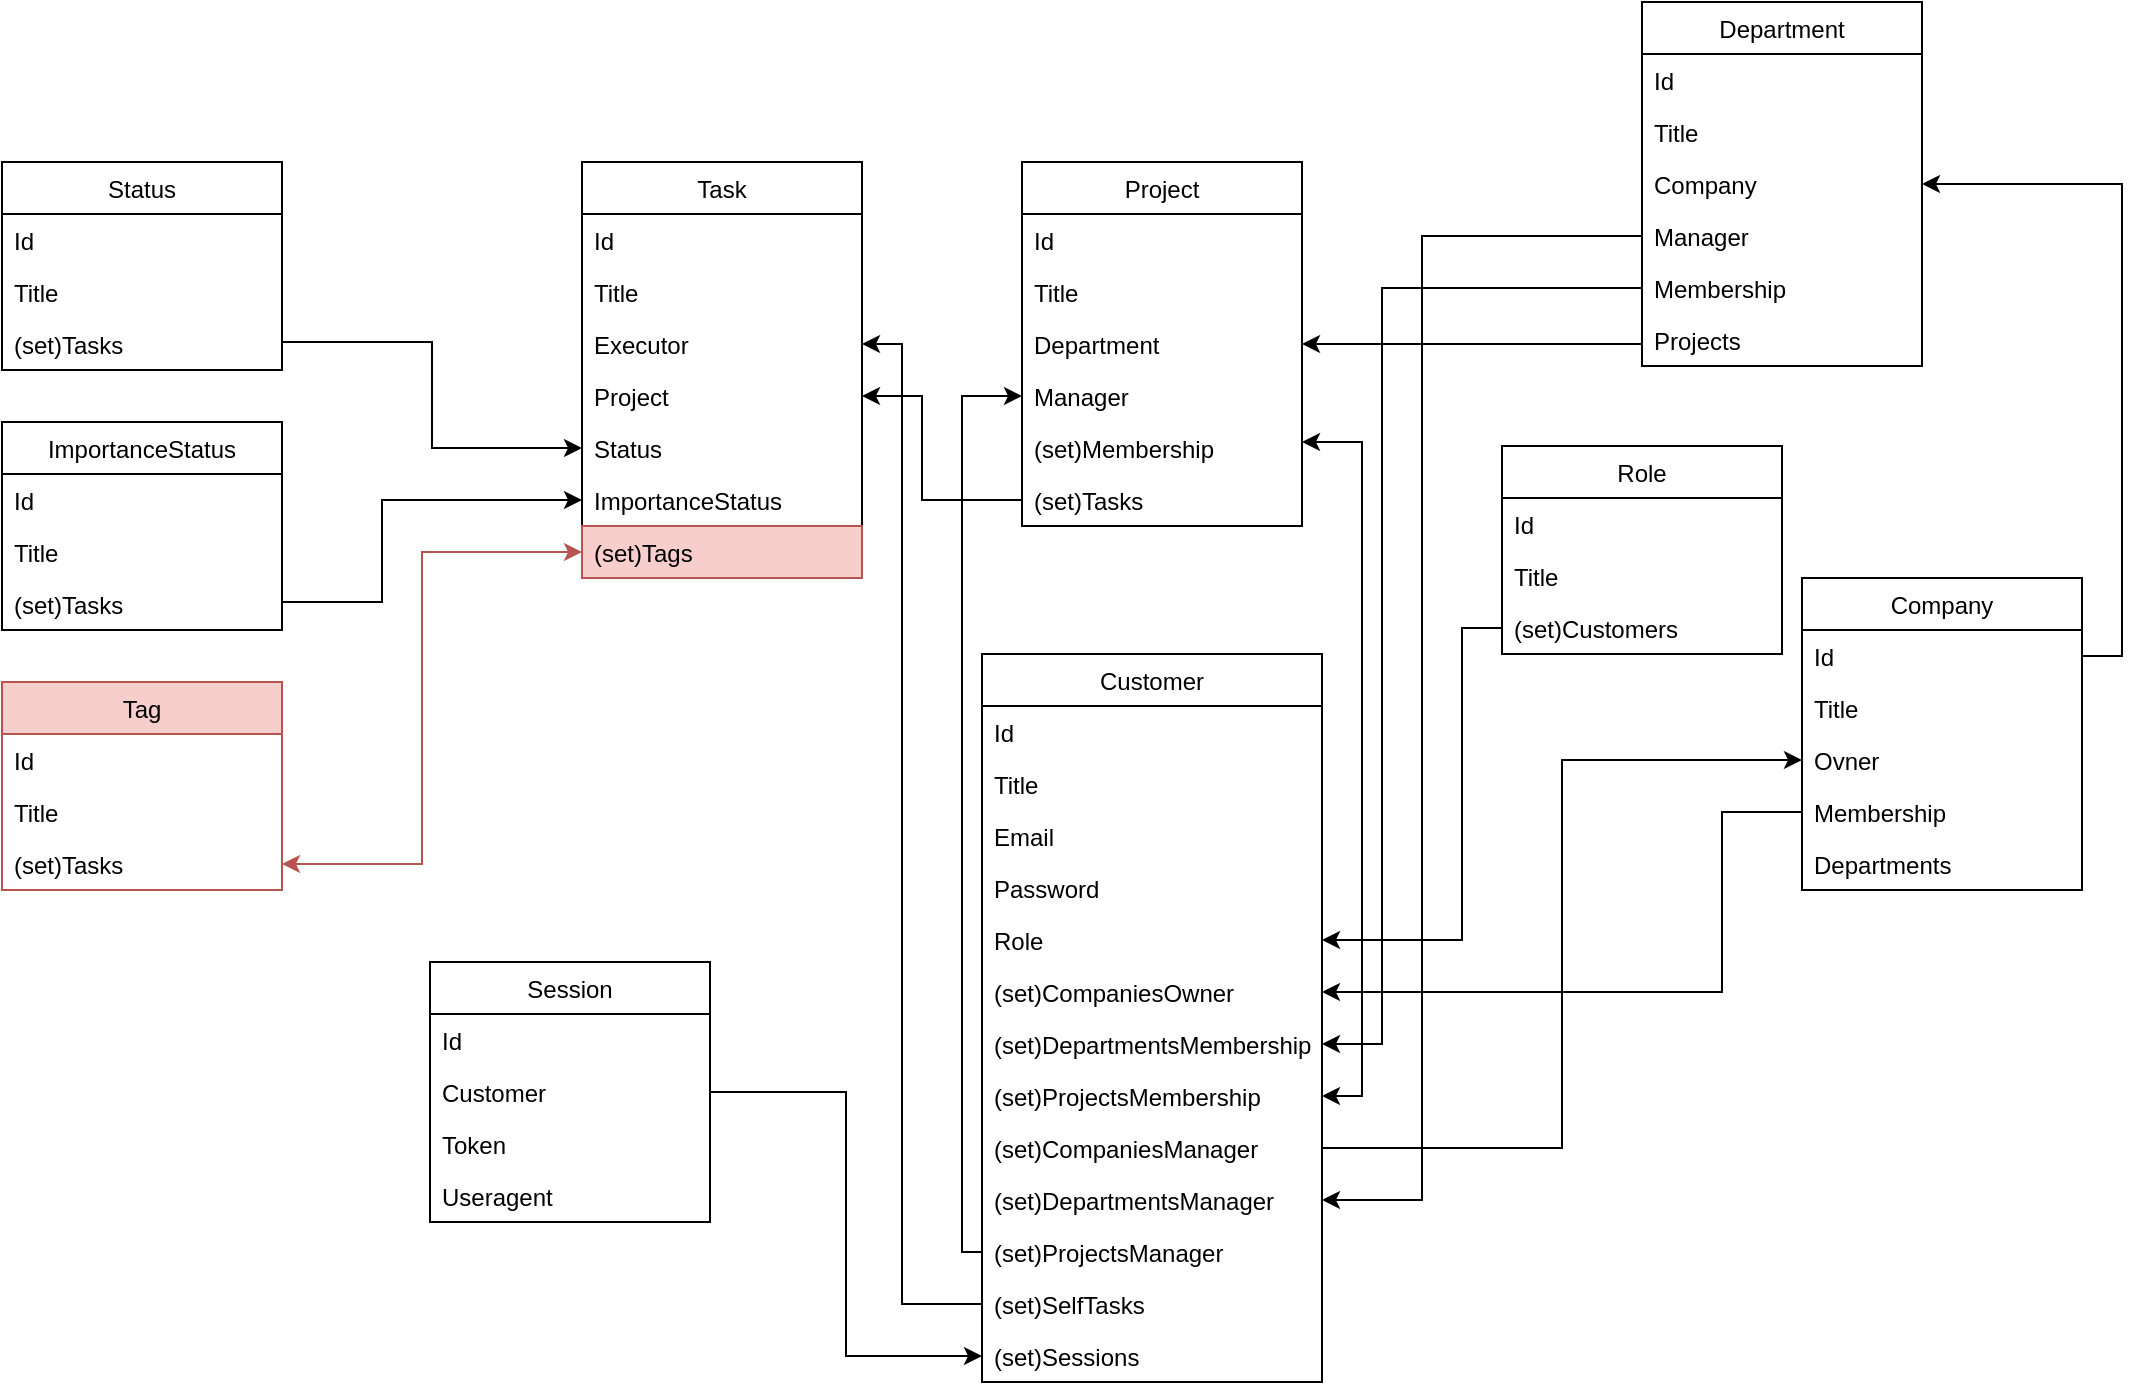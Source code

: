 <mxfile version="15.7.3" type="device"><diagram id="pXhknG-CYIsCcogRlOFN" name="Page-1"><mxGraphModel dx="1185" dy="635" grid="1" gridSize="10" guides="1" tooltips="1" connect="1" arrows="1" fold="1" page="1" pageScale="1" pageWidth="827" pageHeight="1169" math="0" shadow="0"><root><mxCell id="0"/><mxCell id="1" parent="0"/><mxCell id="Vlk85p0k4M2uuo660-_L-24" value="Status" style="swimlane;fontStyle=0;childLayout=stackLayout;horizontal=1;startSize=26;fillColor=none;horizontalStack=0;resizeParent=1;resizeParentMax=0;resizeLast=0;collapsible=1;marginBottom=0;" parent="1" vertex="1"><mxGeometry x="200" y="200" width="140" height="104" as="geometry"/></mxCell><mxCell id="Vlk85p0k4M2uuo660-_L-25" value="Id" style="text;strokeColor=none;fillColor=none;align=left;verticalAlign=top;spacingLeft=4;spacingRight=4;overflow=hidden;rotatable=0;points=[[0,0.5],[1,0.5]];portConstraint=eastwest;" parent="Vlk85p0k4M2uuo660-_L-24" vertex="1"><mxGeometry y="26" width="140" height="26" as="geometry"/></mxCell><mxCell id="Vlk85p0k4M2uuo660-_L-26" value="Title" style="text;strokeColor=none;fillColor=none;align=left;verticalAlign=top;spacingLeft=4;spacingRight=4;overflow=hidden;rotatable=0;points=[[0,0.5],[1,0.5]];portConstraint=eastwest;" parent="Vlk85p0k4M2uuo660-_L-24" vertex="1"><mxGeometry y="52" width="140" height="26" as="geometry"/></mxCell><mxCell id="Vlk85p0k4M2uuo660-_L-27" value="(set)Tasks" style="text;strokeColor=none;fillColor=none;align=left;verticalAlign=top;spacingLeft=4;spacingRight=4;overflow=hidden;rotatable=0;points=[[0,0.5],[1,0.5]];portConstraint=eastwest;" parent="Vlk85p0k4M2uuo660-_L-24" vertex="1"><mxGeometry y="78" width="140" height="26" as="geometry"/></mxCell><mxCell id="Vlk85p0k4M2uuo660-_L-30" value="ImportanceStatus" style="swimlane;fontStyle=0;childLayout=stackLayout;horizontal=1;startSize=26;fillColor=none;horizontalStack=0;resizeParent=1;resizeParentMax=0;resizeLast=0;collapsible=1;marginBottom=0;" parent="1" vertex="1"><mxGeometry x="200" y="330" width="140" height="104" as="geometry"/></mxCell><mxCell id="Vlk85p0k4M2uuo660-_L-31" value="Id" style="text;strokeColor=none;fillColor=none;align=left;verticalAlign=top;spacingLeft=4;spacingRight=4;overflow=hidden;rotatable=0;points=[[0,0.5],[1,0.5]];portConstraint=eastwest;" parent="Vlk85p0k4M2uuo660-_L-30" vertex="1"><mxGeometry y="26" width="140" height="26" as="geometry"/></mxCell><mxCell id="Vlk85p0k4M2uuo660-_L-32" value="Title" style="text;strokeColor=none;fillColor=none;align=left;verticalAlign=top;spacingLeft=4;spacingRight=4;overflow=hidden;rotatable=0;points=[[0,0.5],[1,0.5]];portConstraint=eastwest;" parent="Vlk85p0k4M2uuo660-_L-30" vertex="1"><mxGeometry y="52" width="140" height="26" as="geometry"/></mxCell><mxCell id="Vlk85p0k4M2uuo660-_L-33" value="(set)Tasks" style="text;strokeColor=none;fillColor=none;align=left;verticalAlign=top;spacingLeft=4;spacingRight=4;overflow=hidden;rotatable=0;points=[[0,0.5],[1,0.5]];portConstraint=eastwest;" parent="Vlk85p0k4M2uuo660-_L-30" vertex="1"><mxGeometry y="78" width="140" height="26" as="geometry"/></mxCell><mxCell id="Vlk85p0k4M2uuo660-_L-34" value="Task" style="swimlane;fontStyle=0;childLayout=stackLayout;horizontal=1;startSize=26;fillColor=none;horizontalStack=0;resizeParent=1;resizeParentMax=0;resizeLast=0;collapsible=1;marginBottom=0;" parent="1" vertex="1"><mxGeometry x="490" y="200" width="140" height="208" as="geometry"/></mxCell><mxCell id="Vlk85p0k4M2uuo660-_L-35" value="Id" style="text;strokeColor=none;fillColor=none;align=left;verticalAlign=top;spacingLeft=4;spacingRight=4;overflow=hidden;rotatable=0;points=[[0,0.5],[1,0.5]];portConstraint=eastwest;" parent="Vlk85p0k4M2uuo660-_L-34" vertex="1"><mxGeometry y="26" width="140" height="26" as="geometry"/></mxCell><mxCell id="Vlk85p0k4M2uuo660-_L-36" value="Title" style="text;strokeColor=none;fillColor=none;align=left;verticalAlign=top;spacingLeft=4;spacingRight=4;overflow=hidden;rotatable=0;points=[[0,0.5],[1,0.5]];portConstraint=eastwest;" parent="Vlk85p0k4M2uuo660-_L-34" vertex="1"><mxGeometry y="52" width="140" height="26" as="geometry"/></mxCell><mxCell id="Vlk85p0k4M2uuo660-_L-89" value="Executor" style="text;strokeColor=none;fillColor=none;align=left;verticalAlign=top;spacingLeft=4;spacingRight=4;overflow=hidden;rotatable=0;points=[[0,0.5],[1,0.5]];portConstraint=eastwest;" parent="Vlk85p0k4M2uuo660-_L-34" vertex="1"><mxGeometry y="78" width="140" height="26" as="geometry"/></mxCell><mxCell id="Vlk85p0k4M2uuo660-_L-39" value="Project" style="text;strokeColor=none;fillColor=none;align=left;verticalAlign=top;spacingLeft=4;spacingRight=4;overflow=hidden;rotatable=0;points=[[0,0.5],[1,0.5]];portConstraint=eastwest;" parent="Vlk85p0k4M2uuo660-_L-34" vertex="1"><mxGeometry y="104" width="140" height="26" as="geometry"/></mxCell><mxCell id="Vlk85p0k4M2uuo660-_L-38" value="Status" style="text;strokeColor=none;fillColor=none;align=left;verticalAlign=top;spacingLeft=4;spacingRight=4;overflow=hidden;rotatable=0;points=[[0,0.5],[1,0.5]];portConstraint=eastwest;" parent="Vlk85p0k4M2uuo660-_L-34" vertex="1"><mxGeometry y="130" width="140" height="26" as="geometry"/></mxCell><mxCell id="Vlk85p0k4M2uuo660-_L-37" value="ImportanceStatus" style="text;strokeColor=none;fillColor=none;align=left;verticalAlign=top;spacingLeft=4;spacingRight=4;overflow=hidden;rotatable=0;points=[[0,0.5],[1,0.5]];portConstraint=eastwest;" parent="Vlk85p0k4M2uuo660-_L-34" vertex="1"><mxGeometry y="156" width="140" height="26" as="geometry"/></mxCell><mxCell id="Vlk85p0k4M2uuo660-_L-42" value="(set)Tags" style="text;strokeColor=#b85450;fillColor=#f8cecc;align=left;verticalAlign=top;spacingLeft=4;spacingRight=4;overflow=hidden;rotatable=0;points=[[0,0.5],[1,0.5]];portConstraint=eastwest;" parent="Vlk85p0k4M2uuo660-_L-34" vertex="1"><mxGeometry y="182" width="140" height="26" as="geometry"/></mxCell><mxCell id="Vlk85p0k4M2uuo660-_L-40" style="edgeStyle=orthogonalEdgeStyle;rounded=0;orthogonalLoop=1;jettySize=auto;html=1;exitX=1;exitY=0.5;exitDx=0;exitDy=0;" parent="1" source="Vlk85p0k4M2uuo660-_L-25" target="Vlk85p0k4M2uuo660-_L-38" edge="1"><mxGeometry relative="1" as="geometry"><Array as="points"><mxPoint x="340" y="290"/><mxPoint x="415" y="290"/><mxPoint x="415" y="343"/></Array></mxGeometry></mxCell><mxCell id="Vlk85p0k4M2uuo660-_L-41" style="edgeStyle=orthogonalEdgeStyle;rounded=0;orthogonalLoop=1;jettySize=auto;html=1;exitX=1;exitY=0.5;exitDx=0;exitDy=0;" parent="1" source="Vlk85p0k4M2uuo660-_L-31" target="Vlk85p0k4M2uuo660-_L-37" edge="1"><mxGeometry relative="1" as="geometry"><Array as="points"><mxPoint x="340" y="420"/><mxPoint x="390" y="420"/><mxPoint x="390" y="369"/></Array></mxGeometry></mxCell><mxCell id="Vlk85p0k4M2uuo660-_L-43" value="Tag" style="swimlane;fontStyle=0;childLayout=stackLayout;horizontal=1;startSize=26;fillColor=#f8cecc;horizontalStack=0;resizeParent=1;resizeParentMax=0;resizeLast=0;collapsible=1;marginBottom=0;strokeColor=#b85450;" parent="1" vertex="1"><mxGeometry x="200" y="460" width="140" height="104" as="geometry"/></mxCell><mxCell id="Vlk85p0k4M2uuo660-_L-44" value="Id" style="text;strokeColor=none;fillColor=none;align=left;verticalAlign=top;spacingLeft=4;spacingRight=4;overflow=hidden;rotatable=0;points=[[0,0.5],[1,0.5]];portConstraint=eastwest;" parent="Vlk85p0k4M2uuo660-_L-43" vertex="1"><mxGeometry y="26" width="140" height="26" as="geometry"/></mxCell><mxCell id="Vlk85p0k4M2uuo660-_L-45" value="Title" style="text;strokeColor=none;fillColor=none;align=left;verticalAlign=top;spacingLeft=4;spacingRight=4;overflow=hidden;rotatable=0;points=[[0,0.5],[1,0.5]];portConstraint=eastwest;" parent="Vlk85p0k4M2uuo660-_L-43" vertex="1"><mxGeometry y="52" width="140" height="26" as="geometry"/></mxCell><mxCell id="Vlk85p0k4M2uuo660-_L-46" value="(set)Tasks" style="text;strokeColor=none;fillColor=none;align=left;verticalAlign=top;spacingLeft=4;spacingRight=4;overflow=hidden;rotatable=0;points=[[0,0.5],[1,0.5]];portConstraint=eastwest;" parent="Vlk85p0k4M2uuo660-_L-43" vertex="1"><mxGeometry y="78" width="140" height="26" as="geometry"/></mxCell><mxCell id="Vlk85p0k4M2uuo660-_L-49" value="Project" style="swimlane;fontStyle=0;childLayout=stackLayout;horizontal=1;startSize=26;fillColor=none;horizontalStack=0;resizeParent=1;resizeParentMax=0;resizeLast=0;collapsible=1;marginBottom=0;" parent="1" vertex="1"><mxGeometry x="710" y="200" width="140" height="182" as="geometry"/></mxCell><mxCell id="Vlk85p0k4M2uuo660-_L-50" value="Id" style="text;strokeColor=none;fillColor=none;align=left;verticalAlign=top;spacingLeft=4;spacingRight=4;overflow=hidden;rotatable=0;points=[[0,0.5],[1,0.5]];portConstraint=eastwest;" parent="Vlk85p0k4M2uuo660-_L-49" vertex="1"><mxGeometry y="26" width="140" height="26" as="geometry"/></mxCell><mxCell id="Vlk85p0k4M2uuo660-_L-51" value="Title" style="text;strokeColor=none;fillColor=none;align=left;verticalAlign=top;spacingLeft=4;spacingRight=4;overflow=hidden;rotatable=0;points=[[0,0.5],[1,0.5]];portConstraint=eastwest;" parent="Vlk85p0k4M2uuo660-_L-49" vertex="1"><mxGeometry y="52" width="140" height="26" as="geometry"/></mxCell><mxCell id="Vlk85p0k4M2uuo660-_L-53" value="Department" style="text;strokeColor=none;fillColor=none;align=left;verticalAlign=top;spacingLeft=4;spacingRight=4;overflow=hidden;rotatable=0;points=[[0,0.5],[1,0.5]];portConstraint=eastwest;" parent="Vlk85p0k4M2uuo660-_L-49" vertex="1"><mxGeometry y="78" width="140" height="26" as="geometry"/></mxCell><mxCell id="Vlk85p0k4M2uuo660-_L-121" value="Manager" style="text;strokeColor=none;fillColor=none;align=left;verticalAlign=top;spacingLeft=4;spacingRight=4;overflow=hidden;rotatable=0;points=[[0,0.5],[1,0.5]];portConstraint=eastwest;" parent="Vlk85p0k4M2uuo660-_L-49" vertex="1"><mxGeometry y="104" width="140" height="26" as="geometry"/></mxCell><mxCell id="Vlk85p0k4M2uuo660-_L-97" value="(set)Membership" style="text;strokeColor=none;fillColor=none;align=left;verticalAlign=top;spacingLeft=4;spacingRight=4;overflow=hidden;rotatable=0;points=[[0,0.5],[1,0.5]];portConstraint=eastwest;" parent="Vlk85p0k4M2uuo660-_L-49" vertex="1"><mxGeometry y="130" width="140" height="26" as="geometry"/></mxCell><mxCell id="Vlk85p0k4M2uuo660-_L-52" value="(set)Tasks" style="text;strokeColor=none;fillColor=none;align=left;verticalAlign=top;spacingLeft=4;spacingRight=4;overflow=hidden;rotatable=0;points=[[0,0.5],[1,0.5]];portConstraint=eastwest;" parent="Vlk85p0k4M2uuo660-_L-49" vertex="1"><mxGeometry y="156" width="140" height="26" as="geometry"/></mxCell><mxCell id="Vlk85p0k4M2uuo660-_L-56" style="edgeStyle=orthogonalEdgeStyle;rounded=0;orthogonalLoop=1;jettySize=auto;html=1;entryX=1;entryY=0.5;entryDx=0;entryDy=0;startArrow=none;startFill=0;" parent="1" source="Vlk85p0k4M2uuo660-_L-52" target="Vlk85p0k4M2uuo660-_L-39" edge="1"><mxGeometry relative="1" as="geometry"><Array as="points"><mxPoint x="660" y="369"/><mxPoint x="660" y="317"/></Array></mxGeometry></mxCell><mxCell id="Vlk85p0k4M2uuo660-_L-57" value="Department" style="swimlane;fontStyle=0;childLayout=stackLayout;horizontal=1;startSize=26;fillColor=none;horizontalStack=0;resizeParent=1;resizeParentMax=0;resizeLast=0;collapsible=1;marginBottom=0;" parent="1" vertex="1"><mxGeometry x="1020" y="120" width="140" height="182" as="geometry"/></mxCell><mxCell id="Vlk85p0k4M2uuo660-_L-58" value="Id" style="text;strokeColor=none;fillColor=none;align=left;verticalAlign=top;spacingLeft=4;spacingRight=4;overflow=hidden;rotatable=0;points=[[0,0.5],[1,0.5]];portConstraint=eastwest;" parent="Vlk85p0k4M2uuo660-_L-57" vertex="1"><mxGeometry y="26" width="140" height="26" as="geometry"/></mxCell><mxCell id="Vlk85p0k4M2uuo660-_L-59" value="Title" style="text;strokeColor=none;fillColor=none;align=left;verticalAlign=top;spacingLeft=4;spacingRight=4;overflow=hidden;rotatable=0;points=[[0,0.5],[1,0.5]];portConstraint=eastwest;" parent="Vlk85p0k4M2uuo660-_L-57" vertex="1"><mxGeometry y="52" width="140" height="26" as="geometry"/></mxCell><mxCell id="Vlk85p0k4M2uuo660-_L-61" value="Company&#10;" style="text;strokeColor=none;fillColor=none;align=left;verticalAlign=top;spacingLeft=4;spacingRight=4;overflow=hidden;rotatable=0;points=[[0,0.5],[1,0.5]];portConstraint=eastwest;" parent="Vlk85p0k4M2uuo660-_L-57" vertex="1"><mxGeometry y="78" width="140" height="26" as="geometry"/></mxCell><mxCell id="Vlk85p0k4M2uuo660-_L-120" value="Manager" style="text;strokeColor=none;fillColor=none;align=left;verticalAlign=top;spacingLeft=4;spacingRight=4;overflow=hidden;rotatable=0;points=[[0,0.5],[1,0.5]];portConstraint=eastwest;" parent="Vlk85p0k4M2uuo660-_L-57" vertex="1"><mxGeometry y="104" width="140" height="26" as="geometry"/></mxCell><mxCell id="Vlk85p0k4M2uuo660-_L-103" value="Membership" style="text;strokeColor=none;fillColor=none;align=left;verticalAlign=top;spacingLeft=4;spacingRight=4;overflow=hidden;rotatable=0;points=[[0,0.5],[1,0.5]];portConstraint=eastwest;" parent="Vlk85p0k4M2uuo660-_L-57" vertex="1"><mxGeometry y="130" width="140" height="26" as="geometry"/></mxCell><mxCell id="Vlk85p0k4M2uuo660-_L-62" value="Projects" style="text;strokeColor=none;fillColor=none;align=left;verticalAlign=top;spacingLeft=4;spacingRight=4;overflow=hidden;rotatable=0;points=[[0,0.5],[1,0.5]];portConstraint=eastwest;" parent="Vlk85p0k4M2uuo660-_L-57" vertex="1"><mxGeometry y="156" width="140" height="26" as="geometry"/></mxCell><mxCell id="Vlk85p0k4M2uuo660-_L-63" style="edgeStyle=orthogonalEdgeStyle;rounded=0;orthogonalLoop=1;jettySize=auto;html=1;entryX=1;entryY=0.5;entryDx=0;entryDy=0;startArrow=none;startFill=0;exitX=0;exitY=0.5;exitDx=0;exitDy=0;" parent="1" source="Vlk85p0k4M2uuo660-_L-62" target="Vlk85p0k4M2uuo660-_L-53" edge="1"><mxGeometry relative="1" as="geometry"><Array as="points"><mxPoint x="1020" y="291"/></Array></mxGeometry></mxCell><mxCell id="Vlk85p0k4M2uuo660-_L-64" value="Company" style="swimlane;fontStyle=0;childLayout=stackLayout;horizontal=1;startSize=26;fillColor=none;horizontalStack=0;resizeParent=1;resizeParentMax=0;resizeLast=0;collapsible=1;marginBottom=0;" parent="1" vertex="1"><mxGeometry x="1100" y="408" width="140" height="156" as="geometry"><mxRectangle x="1100" y="408" width="80" height="26" as="alternateBounds"/></mxGeometry></mxCell><mxCell id="Vlk85p0k4M2uuo660-_L-65" value="Id" style="text;strokeColor=none;fillColor=none;align=left;verticalAlign=top;spacingLeft=4;spacingRight=4;overflow=hidden;rotatable=0;points=[[0,0.5],[1,0.5]];portConstraint=eastwest;" parent="Vlk85p0k4M2uuo660-_L-64" vertex="1"><mxGeometry y="26" width="140" height="26" as="geometry"/></mxCell><mxCell id="Vlk85p0k4M2uuo660-_L-66" value="Title" style="text;strokeColor=none;fillColor=none;align=left;verticalAlign=top;spacingLeft=4;spacingRight=4;overflow=hidden;rotatable=0;points=[[0,0.5],[1,0.5]];portConstraint=eastwest;" parent="Vlk85p0k4M2uuo660-_L-64" vertex="1"><mxGeometry y="52" width="140" height="26" as="geometry"/></mxCell><mxCell id="Vlk85p0k4M2uuo660-_L-117" value="Ovner" style="text;strokeColor=none;fillColor=none;align=left;verticalAlign=top;spacingLeft=4;spacingRight=4;overflow=hidden;rotatable=0;points=[[0,0.5],[1,0.5]];portConstraint=eastwest;" parent="Vlk85p0k4M2uuo660-_L-64" vertex="1"><mxGeometry y="78" width="140" height="26" as="geometry"/></mxCell><mxCell id="Vlk85p0k4M2uuo660-_L-114" value="Membership" style="text;strokeColor=none;fillColor=none;align=left;verticalAlign=top;spacingLeft=4;spacingRight=4;overflow=hidden;rotatable=0;points=[[0,0.5],[1,0.5]];portConstraint=eastwest;" parent="Vlk85p0k4M2uuo660-_L-64" vertex="1"><mxGeometry y="104" width="140" height="26" as="geometry"/></mxCell><mxCell id="Vlk85p0k4M2uuo660-_L-67" value="Departments" style="text;strokeColor=none;fillColor=none;align=left;verticalAlign=top;spacingLeft=4;spacingRight=4;overflow=hidden;rotatable=0;points=[[0,0.5],[1,0.5]];portConstraint=eastwest;" parent="Vlk85p0k4M2uuo660-_L-64" vertex="1"><mxGeometry y="130" width="140" height="26" as="geometry"/></mxCell><mxCell id="Vlk85p0k4M2uuo660-_L-69" style="edgeStyle=orthogonalEdgeStyle;rounded=0;orthogonalLoop=1;jettySize=auto;html=1;entryX=1;entryY=0.5;entryDx=0;entryDy=0;startArrow=none;startFill=0;exitX=1;exitY=0.5;exitDx=0;exitDy=0;" parent="1" source="Vlk85p0k4M2uuo660-_L-65" target="Vlk85p0k4M2uuo660-_L-61" edge="1"><mxGeometry relative="1" as="geometry"/></mxCell><mxCell id="Vlk85p0k4M2uuo660-_L-70" value="Customer" style="swimlane;fontStyle=0;childLayout=stackLayout;horizontal=1;startSize=26;fillColor=none;horizontalStack=0;resizeParent=1;resizeParentMax=0;resizeLast=0;collapsible=1;marginBottom=0;" parent="1" vertex="1"><mxGeometry x="690" y="446" width="170" height="364" as="geometry"/></mxCell><mxCell id="Vlk85p0k4M2uuo660-_L-71" value="Id" style="text;strokeColor=none;fillColor=none;align=left;verticalAlign=top;spacingLeft=4;spacingRight=4;overflow=hidden;rotatable=0;points=[[0,0.5],[1,0.5]];portConstraint=eastwest;" parent="Vlk85p0k4M2uuo660-_L-70" vertex="1"><mxGeometry y="26" width="170" height="26" as="geometry"/></mxCell><mxCell id="Vlk85p0k4M2uuo660-_L-72" value="Title" style="text;strokeColor=none;fillColor=none;align=left;verticalAlign=top;spacingLeft=4;spacingRight=4;overflow=hidden;rotatable=0;points=[[0,0.5],[1,0.5]];portConstraint=eastwest;" parent="Vlk85p0k4M2uuo660-_L-70" vertex="1"><mxGeometry y="52" width="170" height="26" as="geometry"/></mxCell><mxCell id="Vlk85p0k4M2uuo660-_L-74" value="Email" style="text;strokeColor=none;fillColor=none;align=left;verticalAlign=top;spacingLeft=4;spacingRight=4;overflow=hidden;rotatable=0;points=[[0,0.5],[1,0.5]];portConstraint=eastwest;" parent="Vlk85p0k4M2uuo660-_L-70" vertex="1"><mxGeometry y="78" width="170" height="26" as="geometry"/></mxCell><mxCell id="Vlk85p0k4M2uuo660-_L-80" value="Password" style="text;strokeColor=none;fillColor=none;align=left;verticalAlign=top;spacingLeft=4;spacingRight=4;overflow=hidden;rotatable=0;points=[[0,0.5],[1,0.5]];portConstraint=eastwest;" parent="Vlk85p0k4M2uuo660-_L-70" vertex="1"><mxGeometry y="104" width="170" height="26" as="geometry"/></mxCell><mxCell id="Vlk85p0k4M2uuo660-_L-73" value="Role" style="text;strokeColor=none;fillColor=none;align=left;verticalAlign=top;spacingLeft=4;spacingRight=4;overflow=hidden;rotatable=0;points=[[0,0.5],[1,0.5]];portConstraint=eastwest;" parent="Vlk85p0k4M2uuo660-_L-70" vertex="1"><mxGeometry y="130" width="170" height="26" as="geometry"/></mxCell><mxCell id="Vlk85p0k4M2uuo660-_L-115" value="(set)CompaniesOwner" style="text;strokeColor=none;fillColor=none;align=left;verticalAlign=top;spacingLeft=4;spacingRight=4;overflow=hidden;rotatable=0;points=[[0,0.5],[1,0.5]];portConstraint=eastwest;" parent="Vlk85p0k4M2uuo660-_L-70" vertex="1"><mxGeometry y="156" width="170" height="26" as="geometry"/></mxCell><mxCell id="Vlk85p0k4M2uuo660-_L-112" value="(set)DepartmentsMembership&#10;" style="text;strokeColor=none;fillColor=none;align=left;verticalAlign=top;spacingLeft=4;spacingRight=4;overflow=hidden;rotatable=0;points=[[0,0.5],[1,0.5]];portConstraint=eastwest;" parent="Vlk85p0k4M2uuo660-_L-70" vertex="1"><mxGeometry y="182" width="170" height="26" as="geometry"/></mxCell><mxCell id="Vlk85p0k4M2uuo660-_L-99" value="(set)ProjectsMembership" style="text;strokeColor=none;fillColor=none;align=left;verticalAlign=top;spacingLeft=4;spacingRight=4;overflow=hidden;rotatable=0;points=[[0,0.5],[1,0.5]];portConstraint=eastwest;" parent="Vlk85p0k4M2uuo660-_L-70" vertex="1"><mxGeometry y="208" width="170" height="26" as="geometry"/></mxCell><mxCell id="x86ioAjXjO465xT02pkE-4" value="(set)CompaniesManager" style="text;strokeColor=none;fillColor=none;align=left;verticalAlign=top;spacingLeft=4;spacingRight=4;overflow=hidden;rotatable=0;points=[[0,0.5],[1,0.5]];portConstraint=eastwest;" parent="Vlk85p0k4M2uuo660-_L-70" vertex="1"><mxGeometry y="234" width="170" height="26" as="geometry"/></mxCell><mxCell id="x86ioAjXjO465xT02pkE-5" value="(set)DepartmentsManager" style="text;strokeColor=none;fillColor=none;align=left;verticalAlign=top;spacingLeft=4;spacingRight=4;overflow=hidden;rotatable=0;points=[[0,0.5],[1,0.5]];portConstraint=eastwest;" parent="Vlk85p0k4M2uuo660-_L-70" vertex="1"><mxGeometry y="260" width="170" height="26" as="geometry"/></mxCell><mxCell id="x86ioAjXjO465xT02pkE-2" value="(set)ProjectsManager" style="text;strokeColor=none;fillColor=none;align=left;verticalAlign=top;spacingLeft=4;spacingRight=4;overflow=hidden;rotatable=0;points=[[0,0.5],[1,0.5]];portConstraint=eastwest;" parent="Vlk85p0k4M2uuo660-_L-70" vertex="1"><mxGeometry y="286" width="170" height="26" as="geometry"/></mxCell><mxCell id="Vlk85p0k4M2uuo660-_L-93" value="(set)SelfTasks" style="text;strokeColor=none;fillColor=none;align=left;verticalAlign=top;spacingLeft=4;spacingRight=4;overflow=hidden;rotatable=0;points=[[0,0.5],[1,0.5]];portConstraint=eastwest;" parent="Vlk85p0k4M2uuo660-_L-70" vertex="1"><mxGeometry y="312" width="170" height="26" as="geometry"/></mxCell><mxCell id="GzlynWEmAMxDtv5fkrQu-7" value="(set)Sessions" style="text;strokeColor=none;fillColor=none;align=left;verticalAlign=top;spacingLeft=4;spacingRight=4;overflow=hidden;rotatable=0;points=[[0,0.5],[1,0.5]];portConstraint=eastwest;" vertex="1" parent="Vlk85p0k4M2uuo660-_L-70"><mxGeometry y="338" width="170" height="26" as="geometry"/></mxCell><mxCell id="Vlk85p0k4M2uuo660-_L-81" value="Role" style="swimlane;fontStyle=0;childLayout=stackLayout;horizontal=1;startSize=26;fillColor=none;horizontalStack=0;resizeParent=1;resizeParentMax=0;resizeLast=0;collapsible=1;marginBottom=0;" parent="1" vertex="1"><mxGeometry x="950" y="342" width="140" height="104" as="geometry"/></mxCell><mxCell id="Vlk85p0k4M2uuo660-_L-82" value="Id" style="text;strokeColor=none;fillColor=none;align=left;verticalAlign=top;spacingLeft=4;spacingRight=4;overflow=hidden;rotatable=0;points=[[0,0.5],[1,0.5]];portConstraint=eastwest;" parent="Vlk85p0k4M2uuo660-_L-81" vertex="1"><mxGeometry y="26" width="140" height="26" as="geometry"/></mxCell><mxCell id="Vlk85p0k4M2uuo660-_L-83" value="Title" style="text;strokeColor=none;fillColor=none;align=left;verticalAlign=top;spacingLeft=4;spacingRight=4;overflow=hidden;rotatable=0;points=[[0,0.5],[1,0.5]];portConstraint=eastwest;" parent="Vlk85p0k4M2uuo660-_L-81" vertex="1"><mxGeometry y="52" width="140" height="26" as="geometry"/></mxCell><mxCell id="Vlk85p0k4M2uuo660-_L-84" value="(set)Customers" style="text;strokeColor=none;fillColor=none;align=left;verticalAlign=top;spacingLeft=4;spacingRight=4;overflow=hidden;rotatable=0;points=[[0,0.5],[1,0.5]];portConstraint=eastwest;" parent="Vlk85p0k4M2uuo660-_L-81" vertex="1"><mxGeometry y="78" width="140" height="26" as="geometry"/></mxCell><mxCell id="Vlk85p0k4M2uuo660-_L-87" style="edgeStyle=orthogonalEdgeStyle;rounded=0;orthogonalLoop=1;jettySize=auto;html=1;startArrow=none;startFill=0;" parent="1" source="Vlk85p0k4M2uuo660-_L-84" target="Vlk85p0k4M2uuo660-_L-73" edge="1"><mxGeometry relative="1" as="geometry"><Array as="points"><mxPoint x="930" y="433"/><mxPoint x="930" y="589"/></Array></mxGeometry></mxCell><mxCell id="Vlk85p0k4M2uuo660-_L-90" style="edgeStyle=orthogonalEdgeStyle;rounded=0;orthogonalLoop=1;jettySize=auto;html=1;startArrow=classic;startFill=1;fillColor=#f8cecc;strokeColor=#b85450;" parent="1" source="Vlk85p0k4M2uuo660-_L-46" target="Vlk85p0k4M2uuo660-_L-42" edge="1"><mxGeometry relative="1" as="geometry"><Array as="points"><mxPoint x="410" y="551"/><mxPoint x="410" y="395"/></Array></mxGeometry></mxCell><mxCell id="Vlk85p0k4M2uuo660-_L-101" style="edgeStyle=orthogonalEdgeStyle;rounded=0;orthogonalLoop=1;jettySize=auto;html=1;startArrow=none;startFill=0;" parent="1" source="Vlk85p0k4M2uuo660-_L-93" target="Vlk85p0k4M2uuo660-_L-89" edge="1"><mxGeometry relative="1" as="geometry"><Array as="points"><mxPoint x="650" y="771"/><mxPoint x="650" y="291"/></Array></mxGeometry></mxCell><mxCell id="Vlk85p0k4M2uuo660-_L-102" style="edgeStyle=orthogonalEdgeStyle;rounded=0;orthogonalLoop=1;jettySize=auto;html=1;startArrow=classic;startFill=1;entryX=1;entryY=0.5;entryDx=0;entryDy=0;" parent="1" source="Vlk85p0k4M2uuo660-_L-97" target="Vlk85p0k4M2uuo660-_L-99" edge="1"><mxGeometry relative="1" as="geometry"><Array as="points"><mxPoint x="880" y="340"/><mxPoint x="880" y="667"/></Array></mxGeometry></mxCell><mxCell id="Vlk85p0k4M2uuo660-_L-113" style="edgeStyle=orthogonalEdgeStyle;rounded=0;orthogonalLoop=1;jettySize=auto;html=1;exitX=0;exitY=0.5;exitDx=0;exitDy=0;startArrow=none;startFill=0;" parent="1" source="Vlk85p0k4M2uuo660-_L-103" target="Vlk85p0k4M2uuo660-_L-112" edge="1"><mxGeometry relative="1" as="geometry"><mxPoint x="910" y="641" as="targetPoint"/><Array as="points"><mxPoint x="890" y="263"/><mxPoint x="890" y="641"/></Array></mxGeometry></mxCell><mxCell id="Vlk85p0k4M2uuo660-_L-116" style="edgeStyle=orthogonalEdgeStyle;rounded=0;orthogonalLoop=1;jettySize=auto;html=1;entryX=1;entryY=0.5;entryDx=0;entryDy=0;startArrow=none;startFill=0;" parent="1" source="Vlk85p0k4M2uuo660-_L-114" target="Vlk85p0k4M2uuo660-_L-115" edge="1"><mxGeometry relative="1" as="geometry"><Array as="points"><mxPoint x="1060" y="525"/><mxPoint x="1060" y="615"/></Array></mxGeometry></mxCell><mxCell id="Vlk85p0k4M2uuo660-_L-119" style="edgeStyle=orthogonalEdgeStyle;rounded=0;orthogonalLoop=1;jettySize=auto;html=1;startArrow=none;startFill=0;" parent="1" source="x86ioAjXjO465xT02pkE-4" target="Vlk85p0k4M2uuo660-_L-117" edge="1"><mxGeometry relative="1" as="geometry"/></mxCell><mxCell id="Vlk85p0k4M2uuo660-_L-122" style="edgeStyle=orthogonalEdgeStyle;rounded=0;orthogonalLoop=1;jettySize=auto;html=1;startArrow=none;startFill=0;entryX=0;entryY=0.5;entryDx=0;entryDy=0;" parent="1" source="x86ioAjXjO465xT02pkE-2" target="Vlk85p0k4M2uuo660-_L-121" edge="1"><mxGeometry relative="1" as="geometry"><Array as="points"><mxPoint x="680" y="745"/><mxPoint x="680" y="317"/></Array></mxGeometry></mxCell><mxCell id="x86ioAjXjO465xT02pkE-8" style="edgeStyle=orthogonalEdgeStyle;rounded=0;orthogonalLoop=1;jettySize=auto;html=1;" parent="1" source="Vlk85p0k4M2uuo660-_L-120" target="x86ioAjXjO465xT02pkE-5" edge="1"><mxGeometry relative="1" as="geometry"><Array as="points"><mxPoint x="910" y="237"/><mxPoint x="910" y="719"/></Array></mxGeometry></mxCell><mxCell id="GzlynWEmAMxDtv5fkrQu-2" value="Session" style="swimlane;fontStyle=0;childLayout=stackLayout;horizontal=1;startSize=26;fillColor=none;horizontalStack=0;resizeParent=1;resizeParentMax=0;resizeLast=0;collapsible=1;marginBottom=0;" vertex="1" parent="1"><mxGeometry x="414" y="600" width="140" height="130" as="geometry"/></mxCell><mxCell id="GzlynWEmAMxDtv5fkrQu-3" value="Id" style="text;strokeColor=none;fillColor=none;align=left;verticalAlign=top;spacingLeft=4;spacingRight=4;overflow=hidden;rotatable=0;points=[[0,0.5],[1,0.5]];portConstraint=eastwest;" vertex="1" parent="GzlynWEmAMxDtv5fkrQu-2"><mxGeometry y="26" width="140" height="26" as="geometry"/></mxCell><mxCell id="GzlynWEmAMxDtv5fkrQu-5" value="Customer" style="text;strokeColor=none;fillColor=none;align=left;verticalAlign=top;spacingLeft=4;spacingRight=4;overflow=hidden;rotatable=0;points=[[0,0.5],[1,0.5]];portConstraint=eastwest;" vertex="1" parent="GzlynWEmAMxDtv5fkrQu-2"><mxGeometry y="52" width="140" height="26" as="geometry"/></mxCell><mxCell id="GzlynWEmAMxDtv5fkrQu-4" value="Token" style="text;strokeColor=none;fillColor=none;align=left;verticalAlign=top;spacingLeft=4;spacingRight=4;overflow=hidden;rotatable=0;points=[[0,0.5],[1,0.5]];portConstraint=eastwest;" vertex="1" parent="GzlynWEmAMxDtv5fkrQu-2"><mxGeometry y="78" width="140" height="26" as="geometry"/></mxCell><mxCell id="GzlynWEmAMxDtv5fkrQu-6" value="Useragent" style="text;strokeColor=none;fillColor=none;align=left;verticalAlign=top;spacingLeft=4;spacingRight=4;overflow=hidden;rotatable=0;points=[[0,0.5],[1,0.5]];portConstraint=eastwest;" vertex="1" parent="GzlynWEmAMxDtv5fkrQu-2"><mxGeometry y="104" width="140" height="26" as="geometry"/></mxCell><mxCell id="GzlynWEmAMxDtv5fkrQu-9" style="edgeStyle=orthogonalEdgeStyle;rounded=0;orthogonalLoop=1;jettySize=auto;html=1;" edge="1" parent="1" source="GzlynWEmAMxDtv5fkrQu-5" target="GzlynWEmAMxDtv5fkrQu-7"><mxGeometry relative="1" as="geometry"/></mxCell></root></mxGraphModel></diagram></mxfile>